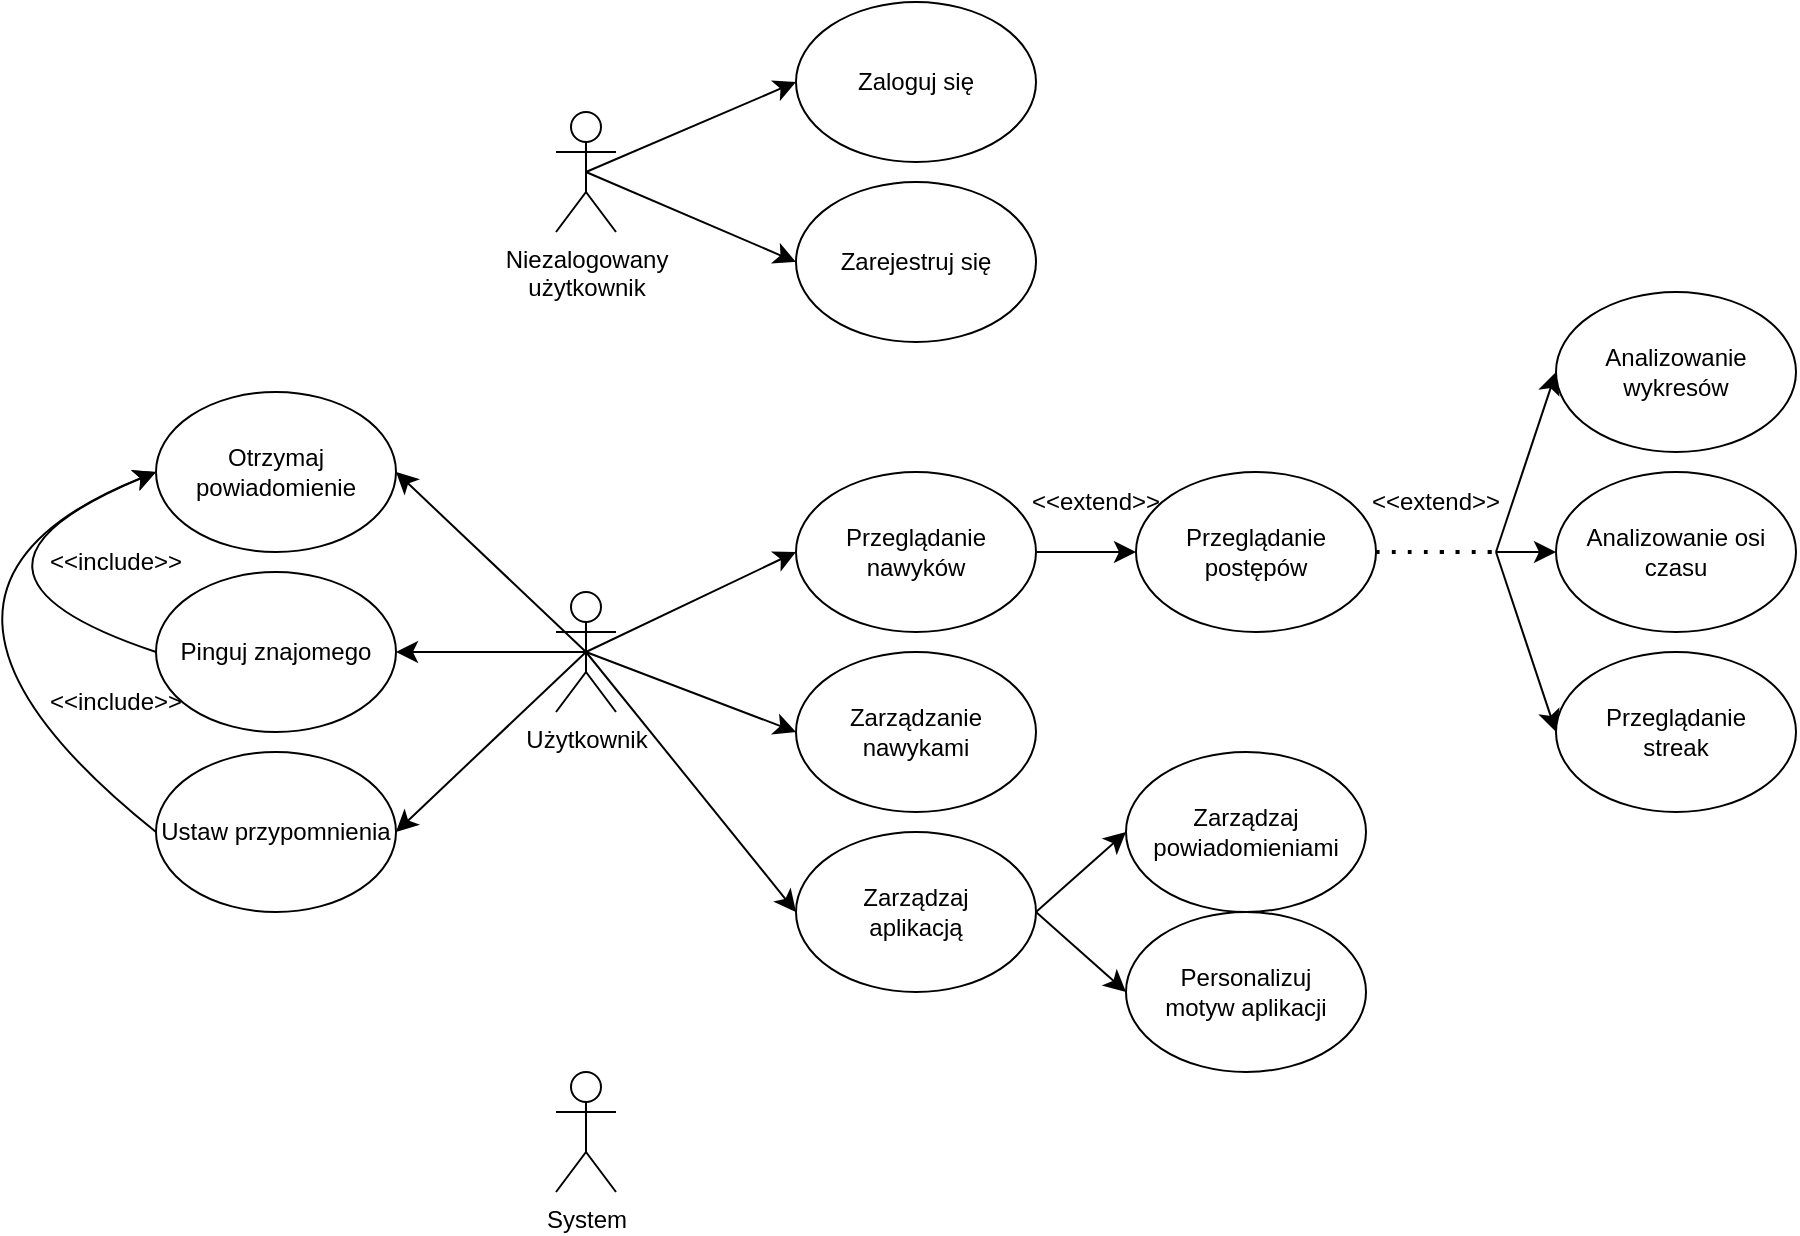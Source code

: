 <mxfile version="28.2.8">
  <diagram name="Page-1" id="wPJC55zQyD2QwQbl4Uuu">
    <mxGraphModel dx="1427" dy="835" grid="1" gridSize="10" guides="1" tooltips="1" connect="1" arrows="1" fold="1" page="1" pageScale="1" pageWidth="850" pageHeight="1100" math="0" shadow="0">
      <root>
        <mxCell id="0" />
        <mxCell id="1" parent="0" />
        <mxCell id="fuaNH1cyIJZBM1hytxez-24" style="edgeStyle=none;curved=1;rounded=0;orthogonalLoop=1;jettySize=auto;html=1;exitX=0.5;exitY=0.5;exitDx=0;exitDy=0;exitPerimeter=0;entryX=0;entryY=0.5;entryDx=0;entryDy=0;fontSize=12;startSize=8;endSize=8;" edge="1" parent="1" source="fuaNH1cyIJZBM1hytxez-1" target="fuaNH1cyIJZBM1hytxez-23">
          <mxGeometry relative="1" as="geometry" />
        </mxCell>
        <mxCell id="fuaNH1cyIJZBM1hytxez-25" style="edgeStyle=none;curved=1;rounded=0;orthogonalLoop=1;jettySize=auto;html=1;exitX=0.5;exitY=0.5;exitDx=0;exitDy=0;exitPerimeter=0;entryX=0;entryY=0.5;entryDx=0;entryDy=0;fontSize=12;startSize=8;endSize=8;" edge="1" parent="1" source="fuaNH1cyIJZBM1hytxez-1" target="fuaNH1cyIJZBM1hytxez-4">
          <mxGeometry relative="1" as="geometry" />
        </mxCell>
        <mxCell id="fuaNH1cyIJZBM1hytxez-37" style="edgeStyle=none;curved=1;rounded=0;orthogonalLoop=1;jettySize=auto;html=1;exitX=0.5;exitY=0.5;exitDx=0;exitDy=0;exitPerimeter=0;entryX=1;entryY=0.5;entryDx=0;entryDy=0;fontSize=12;startSize=8;endSize=8;" edge="1" parent="1" source="fuaNH1cyIJZBM1hytxez-1" target="fuaNH1cyIJZBM1hytxez-36">
          <mxGeometry relative="1" as="geometry" />
        </mxCell>
        <mxCell id="fuaNH1cyIJZBM1hytxez-39" style="edgeStyle=none;curved=1;rounded=0;orthogonalLoop=1;jettySize=auto;html=1;exitX=0.5;exitY=0.5;exitDx=0;exitDy=0;exitPerimeter=0;entryX=1;entryY=0.5;entryDx=0;entryDy=0;fontSize=12;startSize=8;endSize=8;" edge="1" parent="1" source="fuaNH1cyIJZBM1hytxez-1" target="fuaNH1cyIJZBM1hytxez-38">
          <mxGeometry relative="1" as="geometry" />
        </mxCell>
        <mxCell id="fuaNH1cyIJZBM1hytxez-44" style="edgeStyle=none;curved=1;rounded=0;orthogonalLoop=1;jettySize=auto;html=1;exitX=0.5;exitY=0.5;exitDx=0;exitDy=0;exitPerimeter=0;entryX=1;entryY=0.5;entryDx=0;entryDy=0;fontSize=12;startSize=8;endSize=8;" edge="1" parent="1" source="fuaNH1cyIJZBM1hytxez-1" target="fuaNH1cyIJZBM1hytxez-43">
          <mxGeometry relative="1" as="geometry" />
        </mxCell>
        <mxCell id="fuaNH1cyIJZBM1hytxez-52" style="edgeStyle=none;curved=1;rounded=0;orthogonalLoop=1;jettySize=auto;html=1;exitX=0.5;exitY=0.5;exitDx=0;exitDy=0;exitPerimeter=0;entryX=0;entryY=0.5;entryDx=0;entryDy=0;fontSize=12;startSize=8;endSize=8;" edge="1" parent="1" source="fuaNH1cyIJZBM1hytxez-1" target="fuaNH1cyIJZBM1hytxez-51">
          <mxGeometry relative="1" as="geometry" />
        </mxCell>
        <mxCell id="fuaNH1cyIJZBM1hytxez-1" value="Użytkownik" style="shape=umlActor;verticalLabelPosition=bottom;verticalAlign=top;html=1;outlineConnect=0;" vertex="1" parent="1">
          <mxGeometry x="80" y="300" width="30" height="60" as="geometry" />
        </mxCell>
        <mxCell id="fuaNH1cyIJZBM1hytxez-27" style="edgeStyle=none;curved=1;rounded=0;orthogonalLoop=1;jettySize=auto;html=1;exitX=1;exitY=0.5;exitDx=0;exitDy=0;entryX=0;entryY=0.5;entryDx=0;entryDy=0;fontSize=12;startSize=8;endSize=8;" edge="1" parent="1" source="fuaNH1cyIJZBM1hytxez-4" target="fuaNH1cyIJZBM1hytxez-18">
          <mxGeometry relative="1" as="geometry" />
        </mxCell>
        <mxCell id="fuaNH1cyIJZBM1hytxez-4" value="&lt;div&gt;Przeglądanie&lt;/div&gt;&lt;div&gt;nawyków&lt;/div&gt;" style="ellipse;whiteSpace=wrap;html=1;" vertex="1" parent="1">
          <mxGeometry x="200" y="240" width="120" height="80" as="geometry" />
        </mxCell>
        <mxCell id="fuaNH1cyIJZBM1hytxez-16" style="edgeStyle=none;curved=1;rounded=0;orthogonalLoop=1;jettySize=auto;html=1;exitX=0.5;exitY=0.5;exitDx=0;exitDy=0;exitPerimeter=0;entryX=0;entryY=0.5;entryDx=0;entryDy=0;fontSize=12;startSize=8;endSize=8;" edge="1" parent="1" source="fuaNH1cyIJZBM1hytxez-13" target="fuaNH1cyIJZBM1hytxez-14">
          <mxGeometry relative="1" as="geometry" />
        </mxCell>
        <mxCell id="fuaNH1cyIJZBM1hytxez-17" style="edgeStyle=none;curved=1;rounded=0;orthogonalLoop=1;jettySize=auto;html=1;exitX=0.5;exitY=0.5;exitDx=0;exitDy=0;exitPerimeter=0;entryX=0;entryY=0.5;entryDx=0;entryDy=0;fontSize=12;startSize=8;endSize=8;" edge="1" parent="1" source="fuaNH1cyIJZBM1hytxez-13" target="fuaNH1cyIJZBM1hytxez-15">
          <mxGeometry relative="1" as="geometry" />
        </mxCell>
        <mxCell id="fuaNH1cyIJZBM1hytxez-13" value="&lt;div&gt;Niezalogowany&lt;/div&gt;&lt;div&gt;użytkownik&lt;/div&gt;" style="shape=umlActor;verticalLabelPosition=bottom;verticalAlign=top;html=1;outlineConnect=0;" vertex="1" parent="1">
          <mxGeometry x="80" y="60" width="30" height="60" as="geometry" />
        </mxCell>
        <mxCell id="fuaNH1cyIJZBM1hytxez-14" value="&lt;div&gt;Zaloguj się&lt;/div&gt;" style="ellipse;whiteSpace=wrap;html=1;" vertex="1" parent="1">
          <mxGeometry x="200" y="5" width="120" height="80" as="geometry" />
        </mxCell>
        <mxCell id="fuaNH1cyIJZBM1hytxez-15" value="Zarejestruj się" style="ellipse;whiteSpace=wrap;html=1;" vertex="1" parent="1">
          <mxGeometry x="200" y="95" width="120" height="80" as="geometry" />
        </mxCell>
        <mxCell id="fuaNH1cyIJZBM1hytxez-18" value="Przeglądanie postępów" style="ellipse;whiteSpace=wrap;html=1;" vertex="1" parent="1">
          <mxGeometry x="370" y="240" width="120" height="80" as="geometry" />
        </mxCell>
        <mxCell id="fuaNH1cyIJZBM1hytxez-20" value="Analizowanie wykresów" style="ellipse;whiteSpace=wrap;html=1;" vertex="1" parent="1">
          <mxGeometry x="580" y="150" width="120" height="80" as="geometry" />
        </mxCell>
        <mxCell id="fuaNH1cyIJZBM1hytxez-21" value="&lt;div&gt;Analizowanie osi czasu&lt;/div&gt;" style="ellipse;whiteSpace=wrap;html=1;" vertex="1" parent="1">
          <mxGeometry x="580" y="240" width="120" height="80" as="geometry" />
        </mxCell>
        <mxCell id="fuaNH1cyIJZBM1hytxez-22" value="&lt;div&gt;Przeglądanie&lt;/div&gt;&lt;div&gt;streak&lt;/div&gt;" style="ellipse;whiteSpace=wrap;html=1;" vertex="1" parent="1">
          <mxGeometry x="580" y="330" width="120" height="80" as="geometry" />
        </mxCell>
        <mxCell id="fuaNH1cyIJZBM1hytxez-23" value="&lt;div&gt;Zarządzanie nawykami&lt;/div&gt;" style="ellipse;whiteSpace=wrap;html=1;" vertex="1" parent="1">
          <mxGeometry x="200" y="330" width="120" height="80" as="geometry" />
        </mxCell>
        <mxCell id="fuaNH1cyIJZBM1hytxez-28" value="&amp;lt;&amp;lt;extend&amp;gt;&amp;gt;" style="text;html=1;whiteSpace=wrap;strokeColor=none;fillColor=none;align=center;verticalAlign=middle;rounded=0;" vertex="1" parent="1">
          <mxGeometry x="320" y="240" width="60" height="30" as="geometry" />
        </mxCell>
        <mxCell id="fuaNH1cyIJZBM1hytxez-31" value="" style="endArrow=none;dashed=1;html=1;dashPattern=1 3;strokeWidth=2;rounded=0;fontSize=12;startSize=8;endSize=8;curved=1;exitX=1;exitY=0.5;exitDx=0;exitDy=0;" edge="1" parent="1" source="fuaNH1cyIJZBM1hytxez-18">
          <mxGeometry width="50" height="50" relative="1" as="geometry">
            <mxPoint x="360" y="300" as="sourcePoint" />
            <mxPoint x="550" y="280" as="targetPoint" />
          </mxGeometry>
        </mxCell>
        <mxCell id="fuaNH1cyIJZBM1hytxez-32" value="" style="endArrow=classic;html=1;rounded=0;fontSize=12;startSize=8;endSize=8;curved=1;entryX=0;entryY=0.5;entryDx=0;entryDy=0;" edge="1" parent="1" target="fuaNH1cyIJZBM1hytxez-20">
          <mxGeometry width="50" height="50" relative="1" as="geometry">
            <mxPoint x="550" y="280" as="sourcePoint" />
            <mxPoint x="410" y="250" as="targetPoint" />
          </mxGeometry>
        </mxCell>
        <mxCell id="fuaNH1cyIJZBM1hytxez-33" value="" style="endArrow=classic;html=1;rounded=0;fontSize=12;startSize=8;endSize=8;curved=1;entryX=0;entryY=0.5;entryDx=0;entryDy=0;" edge="1" parent="1" target="fuaNH1cyIJZBM1hytxez-21">
          <mxGeometry width="50" height="50" relative="1" as="geometry">
            <mxPoint x="550" y="280" as="sourcePoint" />
            <mxPoint x="410" y="250" as="targetPoint" />
          </mxGeometry>
        </mxCell>
        <mxCell id="fuaNH1cyIJZBM1hytxez-34" value="" style="endArrow=classic;html=1;rounded=0;fontSize=12;startSize=8;endSize=8;curved=1;entryX=0;entryY=0.5;entryDx=0;entryDy=0;" edge="1" parent="1" target="fuaNH1cyIJZBM1hytxez-22">
          <mxGeometry width="50" height="50" relative="1" as="geometry">
            <mxPoint x="550" y="280" as="sourcePoint" />
            <mxPoint x="410" y="250" as="targetPoint" />
          </mxGeometry>
        </mxCell>
        <mxCell id="fuaNH1cyIJZBM1hytxez-35" value="&amp;lt;&amp;lt;extend&amp;gt;&amp;gt;" style="text;html=1;whiteSpace=wrap;strokeColor=none;fillColor=none;align=center;verticalAlign=middle;rounded=0;" vertex="1" parent="1">
          <mxGeometry x="490" y="240" width="60" height="30" as="geometry" />
        </mxCell>
        <mxCell id="fuaNH1cyIJZBM1hytxez-36" value="Otrzymaj powiadomienie" style="ellipse;whiteSpace=wrap;html=1;" vertex="1" parent="1">
          <mxGeometry x="-120" y="200" width="120" height="80" as="geometry" />
        </mxCell>
        <mxCell id="fuaNH1cyIJZBM1hytxez-41" style="edgeStyle=none;curved=1;rounded=0;orthogonalLoop=1;jettySize=auto;html=1;exitX=0;exitY=0.5;exitDx=0;exitDy=0;entryX=0;entryY=0.5;entryDx=0;entryDy=0;fontSize=12;startSize=8;endSize=8;" edge="1" parent="1" source="fuaNH1cyIJZBM1hytxez-38" target="fuaNH1cyIJZBM1hytxez-36">
          <mxGeometry relative="1" as="geometry">
            <Array as="points">
              <mxPoint x="-240" y="290" />
            </Array>
          </mxGeometry>
        </mxCell>
        <mxCell id="fuaNH1cyIJZBM1hytxez-38" value="Pinguj znajomego" style="ellipse;whiteSpace=wrap;html=1;" vertex="1" parent="1">
          <mxGeometry x="-120" y="290" width="120" height="80" as="geometry" />
        </mxCell>
        <mxCell id="fuaNH1cyIJZBM1hytxez-42" value="&amp;lt;&amp;lt;include&amp;gt;&amp;gt;" style="text;html=1;whiteSpace=wrap;strokeColor=none;fillColor=none;align=center;verticalAlign=middle;rounded=0;" vertex="1" parent="1">
          <mxGeometry x="-170" y="270" width="60" height="30" as="geometry" />
        </mxCell>
        <mxCell id="fuaNH1cyIJZBM1hytxez-45" style="edgeStyle=none;curved=1;rounded=0;orthogonalLoop=1;jettySize=auto;html=1;exitX=0;exitY=0.5;exitDx=0;exitDy=0;entryX=0;entryY=0.5;entryDx=0;entryDy=0;fontSize=12;startSize=8;endSize=8;" edge="1" parent="1" source="fuaNH1cyIJZBM1hytxez-43" target="fuaNH1cyIJZBM1hytxez-36">
          <mxGeometry relative="1" as="geometry">
            <Array as="points">
              <mxPoint x="-270" y="300" />
            </Array>
          </mxGeometry>
        </mxCell>
        <mxCell id="fuaNH1cyIJZBM1hytxez-43" value="Ustaw przypomnienia" style="ellipse;whiteSpace=wrap;html=1;" vertex="1" parent="1">
          <mxGeometry x="-120" y="380" width="120" height="80" as="geometry" />
        </mxCell>
        <mxCell id="fuaNH1cyIJZBM1hytxez-46" value="&amp;lt;&amp;lt;include&amp;gt;&amp;gt;" style="text;html=1;whiteSpace=wrap;strokeColor=none;fillColor=none;align=center;verticalAlign=middle;rounded=0;" vertex="1" parent="1">
          <mxGeometry x="-170" y="340" width="60" height="30" as="geometry" />
        </mxCell>
        <mxCell id="fuaNH1cyIJZBM1hytxez-47" value="System" style="shape=umlActor;verticalLabelPosition=bottom;verticalAlign=top;html=1;outlineConnect=0;" vertex="1" parent="1">
          <mxGeometry x="80" y="540" width="30" height="60" as="geometry" />
        </mxCell>
        <mxCell id="fuaNH1cyIJZBM1hytxez-59" style="edgeStyle=none;curved=1;rounded=0;orthogonalLoop=1;jettySize=auto;html=1;exitX=1;exitY=0.5;exitDx=0;exitDy=0;entryX=0;entryY=0.5;entryDx=0;entryDy=0;fontSize=12;startSize=8;endSize=8;" edge="1" parent="1" source="fuaNH1cyIJZBM1hytxez-51" target="fuaNH1cyIJZBM1hytxez-53">
          <mxGeometry relative="1" as="geometry" />
        </mxCell>
        <mxCell id="fuaNH1cyIJZBM1hytxez-60" style="edgeStyle=none;curved=1;rounded=0;orthogonalLoop=1;jettySize=auto;html=1;exitX=1;exitY=0.5;exitDx=0;exitDy=0;entryX=0;entryY=0.5;entryDx=0;entryDy=0;fontSize=12;startSize=8;endSize=8;" edge="1" parent="1" source="fuaNH1cyIJZBM1hytxez-51" target="fuaNH1cyIJZBM1hytxez-54">
          <mxGeometry relative="1" as="geometry" />
        </mxCell>
        <mxCell id="fuaNH1cyIJZBM1hytxez-51" value="&lt;div&gt;Zarządzaj&lt;/div&gt;&lt;div&gt;aplikacją&lt;/div&gt;" style="ellipse;whiteSpace=wrap;html=1;" vertex="1" parent="1">
          <mxGeometry x="200" y="420" width="120" height="80" as="geometry" />
        </mxCell>
        <mxCell id="fuaNH1cyIJZBM1hytxez-53" value="Zarządzaj powiadomieniami" style="ellipse;whiteSpace=wrap;html=1;" vertex="1" parent="1">
          <mxGeometry x="365" y="380" width="120" height="80" as="geometry" />
        </mxCell>
        <mxCell id="fuaNH1cyIJZBM1hytxez-54" value="&lt;div&gt;Personalizuj&lt;/div&gt;&lt;div&gt;motyw aplikacji&lt;/div&gt;" style="ellipse;whiteSpace=wrap;html=1;" vertex="1" parent="1">
          <mxGeometry x="365" y="460" width="120" height="80" as="geometry" />
        </mxCell>
      </root>
    </mxGraphModel>
  </diagram>
</mxfile>
